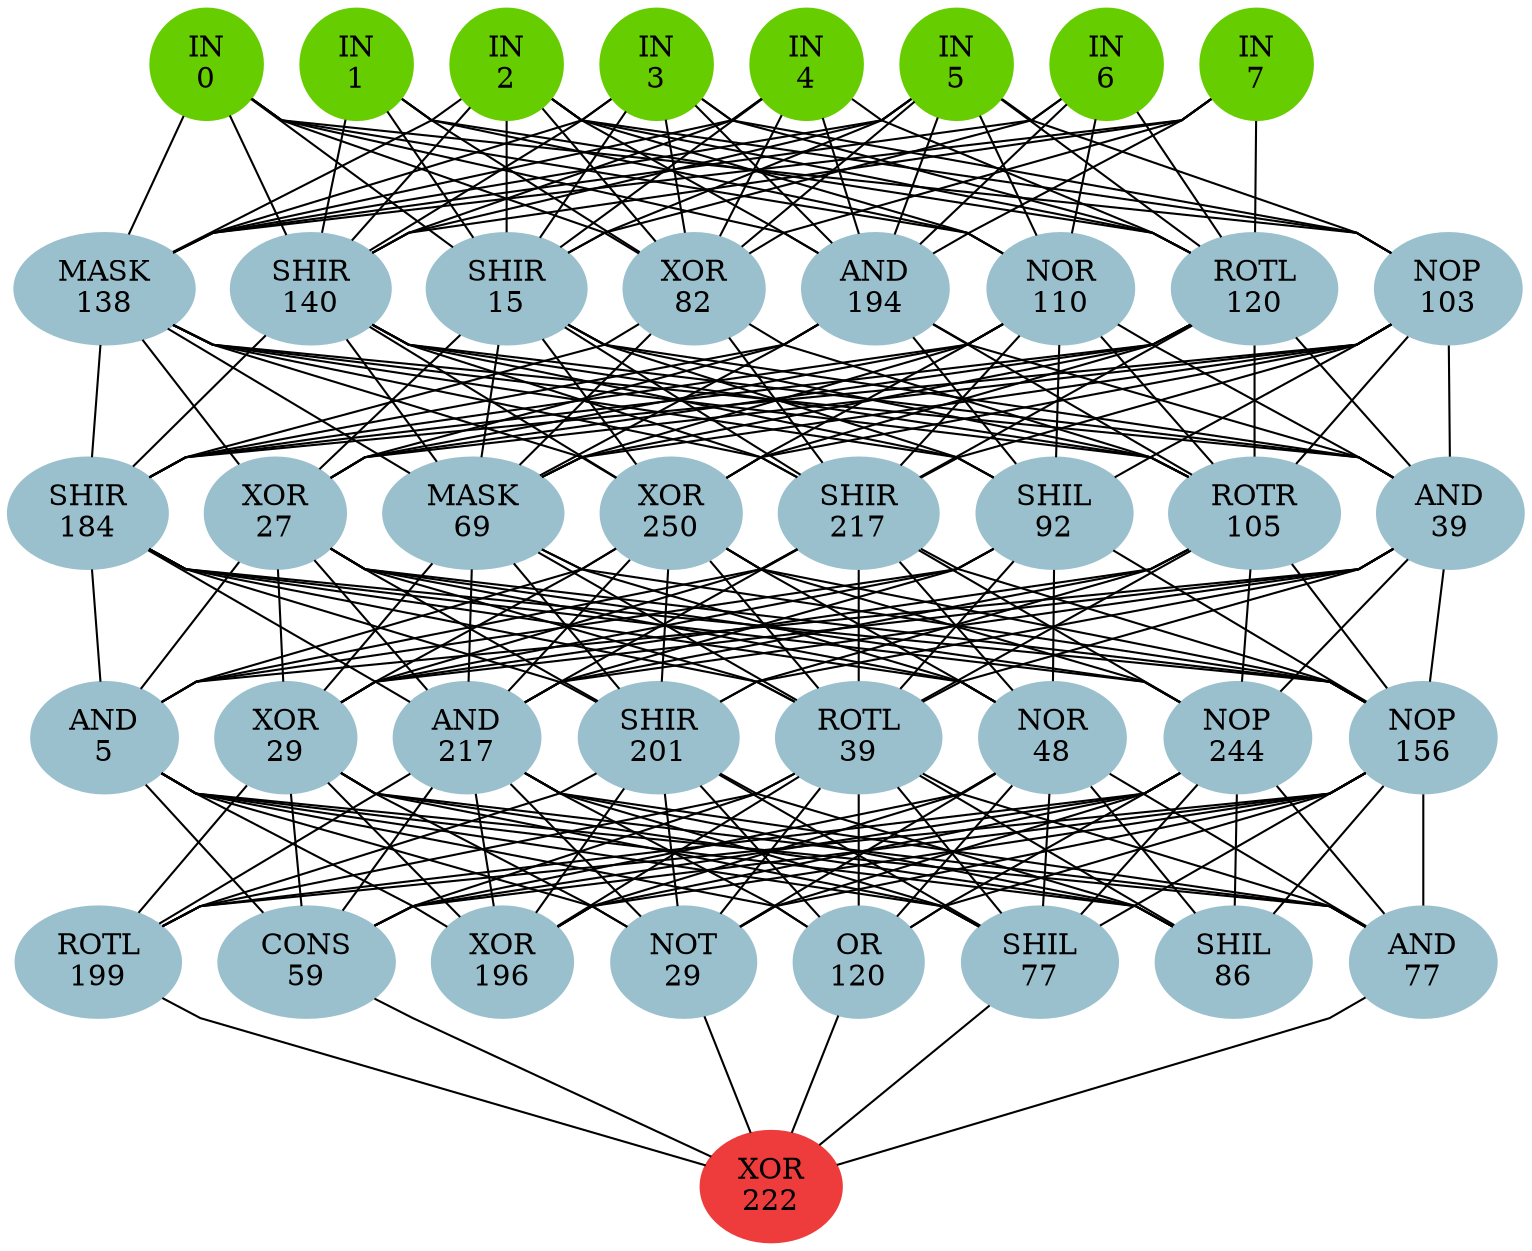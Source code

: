 graph EACircuit {
rankdir=BT;
ranksep=0.75;
ordering=out;
splines=polyline;
node [style=filled, color=lightblue2];

{ rank=same;
node [color=chartreuse3];
"-1_0"[label="IN\n0"];
node [color=chartreuse3];
"-1_1"[label="IN\n1"];
node [color=chartreuse3];
"-1_2"[label="IN\n2"];
node [color=chartreuse3];
"-1_3"[label="IN\n3"];
node [color=chartreuse3];
"-1_4"[label="IN\n4"];
node [color=chartreuse3];
"-1_5"[label="IN\n5"];
node [color=chartreuse3];
"-1_6"[label="IN\n6"];
node [color=chartreuse3];
"-1_7"[label="IN\n7"];
}
{ rank=same;
node [color=lightblue3];
"0_0"[label="MASK\n138"];
node [color=lightblue3];
"0_1"[label="SHIR\n140"];
node [color=lightblue3];
"0_2"[label="SHIR\n15"];
node [color=lightblue3];
"0_3"[label="XOR\n82"];
node [color=lightblue3];
"0_4"[label="AND\n194"];
node [color=lightblue3];
"0_5"[label="NOR\n110"];
node [color=lightblue3];
"0_6"[label="ROTL\n120"];
node [color=lightblue3];
"0_7"[label="NOP\n103"];
}
{ rank=same;
node [color=lightblue3];
"1_0"[label="SHIR\n184"];
node [color=lightblue3];
"1_1"[label="XOR\n27"];
node [color=lightblue3];
"1_2"[label="MASK\n69"];
node [color=lightblue3];
"1_3"[label="XOR\n250"];
node [color=lightblue3];
"1_4"[label="SHIR\n217"];
node [color=lightblue3];
"1_5"[label="SHIL\n92"];
node [color=lightblue3];
"1_6"[label="ROTR\n105"];
node [color=lightblue3];
"1_7"[label="AND\n39"];
}
{ rank=same;
node [color=lightblue3];
"2_0"[label="AND\n5"];
node [color=lightblue3];
"2_1"[label="XOR\n29"];
node [color=lightblue3];
"2_2"[label="AND\n217"];
node [color=lightblue3];
"2_3"[label="SHIR\n201"];
node [color=lightblue3];
"2_4"[label="ROTL\n39"];
node [color=lightblue3];
"2_5"[label="NOR\n48"];
node [color=lightblue3];
"2_6"[label="NOP\n244"];
node [color=lightblue3];
"2_7"[label="NOP\n156"];
}
{ rank=same;
node [color=lightblue3];
"3_0"[label="ROTL\n199"];
node [color=lightblue3];
"3_1"[label="CONS\n59"];
node [color=lightblue3];
"3_2"[label="XOR\n196"];
node [color=lightblue3];
"3_3"[label="NOT\n29"];
node [color=lightblue3];
"3_4"[label="OR\n120"];
node [color=lightblue3];
"3_5"[label="SHIL\n77"];
node [color=lightblue3];
"3_6"[label="SHIL\n86"];
node [color=lightblue3];
"3_7"[label="AND\n77"];
}
{ rank=same;
node [color=brown2];
"4_0"[label="XOR\n222"];
}
edge[style=invis];
"-1_0" -- "-1_1" -- "-1_2" -- "-1_3" -- "-1_4" -- "-1_5" -- "-1_6" -- "-1_7";
"0_0" -- "0_1" -- "0_2" -- "0_3" -- "0_4" -- "0_5" -- "0_6" -- "0_7";
"1_0" -- "1_1" -- "1_2" -- "1_3" -- "1_4" -- "1_5" -- "1_6" -- "1_7";
"2_0" -- "2_1" -- "2_2" -- "2_3" -- "2_4" -- "2_5" -- "2_6" -- "2_7";
"3_0" -- "3_1" -- "3_2" -- "3_3" -- "3_4" -- "3_5" -- "3_6" -- "3_7";
"4_0" -- "4_0";
edge[style=solid];
"0_0" -- "-1_0";
"0_0" -- "-1_2";
"0_0" -- "-1_3";
"0_0" -- "-1_4";
"0_0" -- "-1_5";
"0_0" -- "-1_6";
"0_0" -- "-1_7";
"0_1" -- "-1_0";
"0_1" -- "-1_1";
"0_1" -- "-1_2";
"0_1" -- "-1_3";
"0_1" -- "-1_4";
"0_1" -- "-1_5";
"0_1" -- "-1_7";
"0_2" -- "-1_0";
"0_2" -- "-1_1";
"0_2" -- "-1_2";
"0_2" -- "-1_3";
"0_2" -- "-1_4";
"0_2" -- "-1_5";
"0_2" -- "-1_6";
"0_3" -- "-1_0";
"0_3" -- "-1_1";
"0_3" -- "-1_2";
"0_3" -- "-1_3";
"0_3" -- "-1_4";
"0_3" -- "-1_5";
"0_3" -- "-1_7";
"0_4" -- "-1_0";
"0_4" -- "-1_2";
"0_4" -- "-1_3";
"0_4" -- "-1_4";
"0_4" -- "-1_5";
"0_4" -- "-1_6";
"0_4" -- "-1_7";
"0_5" -- "-1_0";
"0_5" -- "-1_1";
"0_5" -- "-1_2";
"0_5" -- "-1_5";
"0_5" -- "-1_6";
"0_6" -- "-1_1";
"0_6" -- "-1_2";
"0_6" -- "-1_3";
"0_6" -- "-1_4";
"0_6" -- "-1_5";
"0_6" -- "-1_6";
"0_6" -- "-1_7";
"0_7" -- "-1_0";
"0_7" -- "-1_2";
"0_7" -- "-1_3";
"0_7" -- "-1_5";
"1_0" -- "0_0";
"1_0" -- "0_1";
"1_0" -- "0_3";
"1_0" -- "0_4";
"1_0" -- "0_5";
"1_0" -- "0_6";
"1_0" -- "0_7";
"1_1" -- "0_0";
"1_1" -- "0_2";
"1_1" -- "0_4";
"1_1" -- "0_5";
"1_1" -- "0_6";
"1_1" -- "0_7";
"1_2" -- "0_0";
"1_2" -- "0_1";
"1_2" -- "0_2";
"1_2" -- "0_3";
"1_2" -- "0_4";
"1_2" -- "0_5";
"1_2" -- "0_6";
"1_2" -- "0_7";
"1_3" -- "0_0";
"1_3" -- "0_1";
"1_3" -- "0_2";
"1_3" -- "0_5";
"1_3" -- "0_6";
"1_3" -- "0_7";
"1_4" -- "0_0";
"1_4" -- "0_1";
"1_4" -- "0_2";
"1_4" -- "0_3";
"1_4" -- "0_5";
"1_4" -- "0_6";
"1_4" -- "0_7";
"1_5" -- "0_0";
"1_5" -- "0_1";
"1_5" -- "0_2";
"1_5" -- "0_4";
"1_5" -- "0_5";
"1_5" -- "0_7";
"1_6" -- "0_0";
"1_6" -- "0_1";
"1_6" -- "0_2";
"1_6" -- "0_3";
"1_6" -- "0_4";
"1_6" -- "0_5";
"1_6" -- "0_6";
"1_6" -- "0_7";
"1_7" -- "0_0";
"1_7" -- "0_1";
"1_7" -- "0_2";
"1_7" -- "0_4";
"1_7" -- "0_5";
"1_7" -- "0_6";
"1_7" -- "0_7";
"2_0" -- "1_0";
"2_0" -- "1_1";
"2_0" -- "1_3";
"2_0" -- "1_4";
"2_0" -- "1_5";
"2_0" -- "1_7";
"2_1" -- "1_1";
"2_1" -- "1_2";
"2_1" -- "1_3";
"2_1" -- "1_4";
"2_1" -- "1_5";
"2_1" -- "1_6";
"2_1" -- "1_7";
"2_2" -- "1_0";
"2_2" -- "1_1";
"2_2" -- "1_2";
"2_2" -- "1_3";
"2_2" -- "1_4";
"2_2" -- "1_5";
"2_2" -- "1_6";
"2_2" -- "1_7";
"2_3" -- "1_0";
"2_3" -- "1_1";
"2_3" -- "1_2";
"2_3" -- "1_3";
"2_3" -- "1_6";
"2_3" -- "1_7";
"2_4" -- "1_0";
"2_4" -- "1_1";
"2_4" -- "1_2";
"2_4" -- "1_3";
"2_4" -- "1_4";
"2_4" -- "1_5";
"2_4" -- "1_6";
"2_4" -- "1_7";
"2_5" -- "1_0";
"2_5" -- "1_1";
"2_5" -- "1_2";
"2_5" -- "1_3";
"2_5" -- "1_4";
"2_5" -- "1_5";
"2_6" -- "1_0";
"2_6" -- "1_1";
"2_6" -- "1_3";
"2_6" -- "1_4";
"2_6" -- "1_6";
"2_6" -- "1_7";
"2_7" -- "1_0";
"2_7" -- "1_1";
"2_7" -- "1_2";
"2_7" -- "1_3";
"2_7" -- "1_4";
"2_7" -- "1_5";
"2_7" -- "1_6";
"2_7" -- "1_7";
"3_0" -- "2_1";
"3_0" -- "2_2";
"3_0" -- "2_3";
"3_0" -- "2_4";
"3_0" -- "2_6";
"3_0" -- "2_7";
"3_1" -- "2_0";
"3_1" -- "2_1";
"3_1" -- "2_2";
"3_1" -- "2_4";
"3_1" -- "2_5";
"3_1" -- "2_6";
"3_1" -- "2_7";
"3_2" -- "2_0";
"3_2" -- "2_1";
"3_2" -- "2_2";
"3_2" -- "2_3";
"3_2" -- "2_4";
"3_2" -- "2_5";
"3_2" -- "2_6";
"3_2" -- "2_7";
"3_3" -- "2_0";
"3_3" -- "2_1";
"3_3" -- "2_2";
"3_3" -- "2_3";
"3_3" -- "2_4";
"3_3" -- "2_5";
"3_3" -- "2_6";
"3_3" -- "2_7";
"3_4" -- "2_0";
"3_4" -- "2_2";
"3_4" -- "2_3";
"3_4" -- "2_4";
"3_4" -- "2_5";
"3_4" -- "2_6";
"3_4" -- "2_7";
"3_5" -- "2_0";
"3_5" -- "2_1";
"3_5" -- "2_2";
"3_5" -- "2_3";
"3_5" -- "2_4";
"3_5" -- "2_5";
"3_5" -- "2_6";
"3_5" -- "2_7";
"3_6" -- "2_0";
"3_6" -- "2_1";
"3_6" -- "2_2";
"3_6" -- "2_3";
"3_6" -- "2_4";
"3_6" -- "2_5";
"3_6" -- "2_6";
"3_6" -- "2_7";
"3_7" -- "2_0";
"3_7" -- "2_1";
"3_7" -- "2_2";
"3_7" -- "2_4";
"3_7" -- "2_5";
"3_7" -- "2_6";
"3_7" -- "2_7";
"4_0" -- "3_0";
"4_0" -- "3_1";
"4_0" -- "3_3";
"4_0" -- "3_4";
"4_0" -- "3_5";
"4_0" -- "3_7";
}